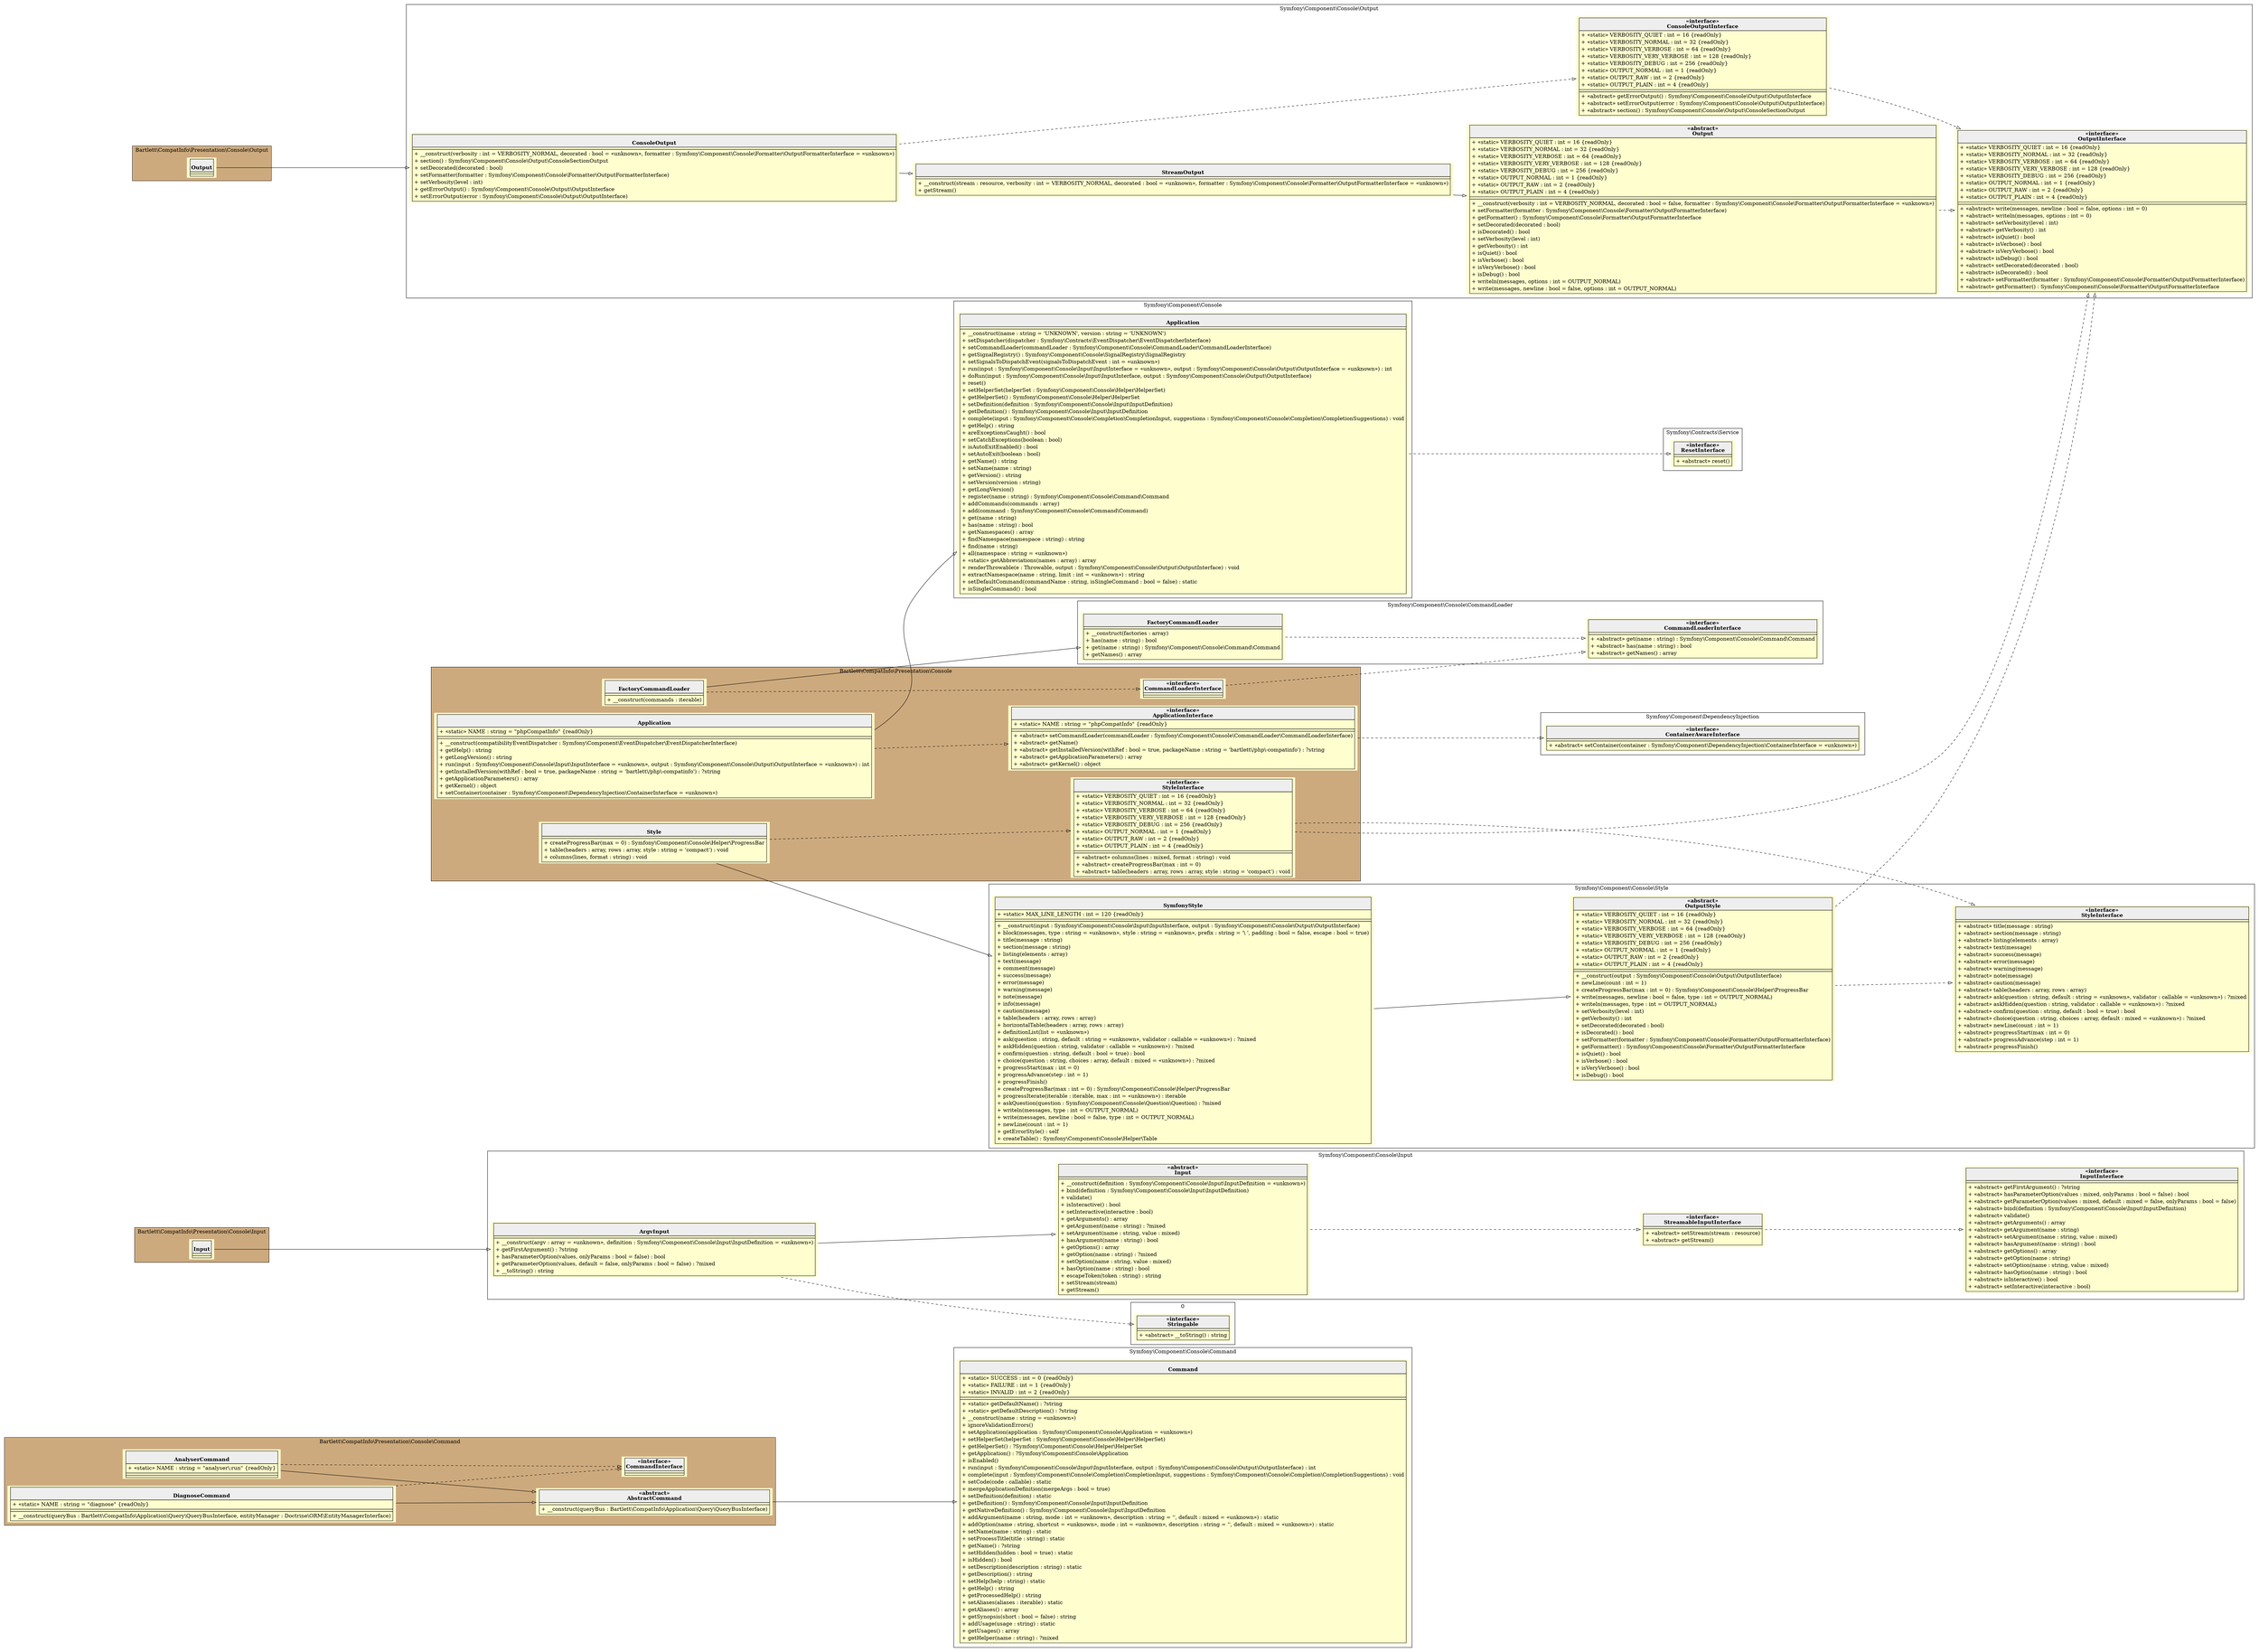 digraph {
  graph [rankdir="LR" bgcolor="transparent"]
  node [fillcolor="#FEFECE" style="filled"]
  subgraph cluster_0 {
    graph [bgcolor="burlywood3"]
    label = "Bartlett\\CompatInfo\\Presentation\\Console\\Command"
    "Bartlett\\CompatInfo\\Presentation\\Console\\Command\\AnalyserCommand" [shape="none" label=<
<table cellspacing="0" border="0" cellborder="1">
    <tr><td bgcolor="#eeeeee"><b><br/>AnalyserCommand</b></td></tr>
    <tr><td><table border="0" cellspacing="0" cellpadding="2">
    <tr><td align="left">+ «static» NAME : string = "analyser\:run" {readOnly}</td></tr>
</table></td></tr>
    <tr><td></td></tr>
    <tr><td></td></tr>
</table>>]
    "Bartlett\\CompatInfo\\Presentation\\Console\\Command\\AbstractCommand" [shape="none" label=<
<table cellspacing="0" border="0" cellborder="1">
    <tr><td bgcolor="#eeeeee"><b>«abstract»<br/>AbstractCommand</b></td></tr>
    <tr><td></td></tr>
    <tr><td><table border="0" cellspacing="0" cellpadding="2">
    <tr><td align="left">+ __construct(queryBus : Bartlett\\CompatInfo\\Application\\Query\\QueryBusInterface)</td></tr>
</table></td></tr>
</table>>]
    "Bartlett\\CompatInfo\\Presentation\\Console\\Command\\CommandInterface" [shape="none" label=<
<table cellspacing="0" border="0" cellborder="1">
    <tr><td bgcolor="#eeeeee"><b>«interface»<br/>CommandInterface</b></td></tr>
    <tr><td></td></tr>
    <tr><td></td></tr>
</table>>]
    "Bartlett\\CompatInfo\\Presentation\\Console\\Command\\DiagnoseCommand" [shape="none" label=<
<table cellspacing="0" border="0" cellborder="1">
    <tr><td bgcolor="#eeeeee"><b><br/>DiagnoseCommand</b></td></tr>
    <tr><td><table border="0" cellspacing="0" cellpadding="2">
    <tr><td align="left">+ «static» NAME : string = "diagnose" {readOnly}</td></tr>
</table></td></tr>
    <tr><td></td></tr>
    <tr><td><table border="0" cellspacing="0" cellpadding="2">
    <tr><td align="left">+ __construct(queryBus : Bartlett\\CompatInfo\\Application\\Query\\QueryBusInterface, entityManager : Doctrine\\ORM\\EntityManagerInterface)</td></tr>
</table></td></tr>
</table>>]
  }
  subgraph cluster_1 {
    label = "Symfony\\Component\\Console\\Command"
    "Symfony\\Component\\Console\\Command\\Command" [shape="none" label=<
<table cellspacing="0" border="0" cellborder="1">
    <tr><td bgcolor="#eeeeee"><b><br/>Command</b></td></tr>
    <tr><td><table border="0" cellspacing="0" cellpadding="2">
    <tr><td align="left">+ «static» SUCCESS : int = 0 {readOnly}</td></tr>
    <tr><td align="left">+ «static» FAILURE : int = 1 {readOnly}</td></tr>
    <tr><td align="left">+ «static» INVALID : int = 2 {readOnly}</td></tr>
</table></td></tr>
    <tr><td></td></tr>
    <tr><td><table border="0" cellspacing="0" cellpadding="2">
    <tr><td align="left">+ «static» getDefaultName() : ?string</td></tr>
    <tr><td align="left">+ «static» getDefaultDescription() : ?string</td></tr>
    <tr><td align="left">+ __construct(name : string = «unknown»)</td></tr>
    <tr><td align="left">+ ignoreValidationErrors()</td></tr>
    <tr><td align="left">+ setApplication(application : Symfony\\Component\\Console\\Application = «unknown»)</td></tr>
    <tr><td align="left">+ setHelperSet(helperSet : Symfony\\Component\\Console\\Helper\\HelperSet)</td></tr>
    <tr><td align="left">+ getHelperSet() : ?Symfony\\Component\\Console\\Helper\\HelperSet</td></tr>
    <tr><td align="left">+ getApplication() : ?Symfony\\Component\\Console\\Application</td></tr>
    <tr><td align="left">+ isEnabled()</td></tr>
    <tr><td align="left">+ run(input : Symfony\\Component\\Console\\Input\\InputInterface, output : Symfony\\Component\\Console\\Output\\OutputInterface) : int</td></tr>
    <tr><td align="left">+ complete(input : Symfony\\Component\\Console\\Completion\\CompletionInput, suggestions : Symfony\\Component\\Console\\Completion\\CompletionSuggestions) : void</td></tr>
    <tr><td align="left">+ setCode(code : callable) : static</td></tr>
    <tr><td align="left">+ mergeApplicationDefinition(mergeArgs : bool = true)</td></tr>
    <tr><td align="left">+ setDefinition(definition) : static</td></tr>
    <tr><td align="left">+ getDefinition() : Symfony\\Component\\Console\\Input\\InputDefinition</td></tr>
    <tr><td align="left">+ getNativeDefinition() : Symfony\\Component\\Console\\Input\\InputDefinition</td></tr>
    <tr><td align="left">+ addArgument(name : string, mode : int = «unknown», description : string = '', default : mixed = «unknown») : static</td></tr>
    <tr><td align="left">+ addOption(name : string, shortcut = «unknown», mode : int = «unknown», description : string = '', default : mixed = «unknown») : static</td></tr>
    <tr><td align="left">+ setName(name : string) : static</td></tr>
    <tr><td align="left">+ setProcessTitle(title : string) : static</td></tr>
    <tr><td align="left">+ getName() : ?string</td></tr>
    <tr><td align="left">+ setHidden(hidden : bool = true) : static</td></tr>
    <tr><td align="left">+ isHidden() : bool</td></tr>
    <tr><td align="left">+ setDescription(description : string) : static</td></tr>
    <tr><td align="left">+ getDescription() : string</td></tr>
    <tr><td align="left">+ setHelp(help : string) : static</td></tr>
    <tr><td align="left">+ getHelp() : string</td></tr>
    <tr><td align="left">+ getProcessedHelp() : string</td></tr>
    <tr><td align="left">+ setAliases(aliases : iterable) : static</td></tr>
    <tr><td align="left">+ getAliases() : array</td></tr>
    <tr><td align="left">+ getSynopsis(short : bool = false) : string</td></tr>
    <tr><td align="left">+ addUsage(usage : string) : static</td></tr>
    <tr><td align="left">+ getUsages() : array</td></tr>
    <tr><td align="left">+ getHelper(name : string) : ?mixed</td></tr>
</table></td></tr>
</table>>]
  }
  subgraph cluster_2 {
    graph [bgcolor="burlywood3"]
    label = "Bartlett\\CompatInfo\\Presentation\\Console\\Input"
    "Bartlett\\CompatInfo\\Presentation\\Console\\Input\\Input" [shape="none" label=<
<table cellspacing="0" border="0" cellborder="1">
    <tr><td bgcolor="#eeeeee"><b><br/>Input</b></td></tr>
    <tr><td></td></tr>
    <tr><td></td></tr>
</table>>]
  }
  subgraph cluster_3 {
    label = "Symfony\\Component\\Console\\Input"
    "Symfony\\Component\\Console\\Input\\ArgvInput" [shape="none" label=<
<table cellspacing="0" border="0" cellborder="1">
    <tr><td bgcolor="#eeeeee"><b><br/>ArgvInput</b></td></tr>
    <tr><td></td></tr>
    <tr><td><table border="0" cellspacing="0" cellpadding="2">
    <tr><td align="left">+ __construct(argv : array = «unknown», definition : Symfony\\Component\\Console\\Input\\InputDefinition = «unknown»)</td></tr>
    <tr><td align="left">+ getFirstArgument() : ?string</td></tr>
    <tr><td align="left">+ hasParameterOption(values, onlyParams : bool = false) : bool</td></tr>
    <tr><td align="left">+ getParameterOption(values, default = false, onlyParams : bool = false) : ?mixed</td></tr>
    <tr><td align="left">+ __toString() : string</td></tr>
</table></td></tr>
</table>>]
    "Symfony\\Component\\Console\\Input\\Input" [shape="none" label=<
<table cellspacing="0" border="0" cellborder="1">
    <tr><td bgcolor="#eeeeee"><b>«abstract»<br/>Input</b></td></tr>
    <tr><td></td></tr>
    <tr><td><table border="0" cellspacing="0" cellpadding="2">
    <tr><td align="left">+ __construct(definition : Symfony\\Component\\Console\\Input\\InputDefinition = «unknown»)</td></tr>
    <tr><td align="left">+ bind(definition : Symfony\\Component\\Console\\Input\\InputDefinition)</td></tr>
    <tr><td align="left">+ validate()</td></tr>
    <tr><td align="left">+ isInteractive() : bool</td></tr>
    <tr><td align="left">+ setInteractive(interactive : bool)</td></tr>
    <tr><td align="left">+ getArguments() : array</td></tr>
    <tr><td align="left">+ getArgument(name : string) : ?mixed</td></tr>
    <tr><td align="left">+ setArgument(name : string, value : mixed)</td></tr>
    <tr><td align="left">+ hasArgument(name : string) : bool</td></tr>
    <tr><td align="left">+ getOptions() : array</td></tr>
    <tr><td align="left">+ getOption(name : string) : ?mixed</td></tr>
    <tr><td align="left">+ setOption(name : string, value : mixed)</td></tr>
    <tr><td align="left">+ hasOption(name : string) : bool</td></tr>
    <tr><td align="left">+ escapeToken(token : string) : string</td></tr>
    <tr><td align="left">+ setStream(stream)</td></tr>
    <tr><td align="left">+ getStream()</td></tr>
</table></td></tr>
</table>>]
    "Symfony\\Component\\Console\\Input\\StreamableInputInterface" [shape="none" label=<
<table cellspacing="0" border="0" cellborder="1">
    <tr><td bgcolor="#eeeeee"><b>«interface»<br/>StreamableInputInterface</b></td></tr>
    <tr><td></td></tr>
    <tr><td><table border="0" cellspacing="0" cellpadding="2">
    <tr><td align="left">+ «abstract» setStream(stream : resource)</td></tr>
    <tr><td align="left">+ «abstract» getStream()</td></tr>
</table></td></tr>
</table>>]
    "Symfony\\Component\\Console\\Input\\InputInterface" [shape="none" label=<
<table cellspacing="0" border="0" cellborder="1">
    <tr><td bgcolor="#eeeeee"><b>«interface»<br/>InputInterface</b></td></tr>
    <tr><td></td></tr>
    <tr><td><table border="0" cellspacing="0" cellpadding="2">
    <tr><td align="left">+ «abstract» getFirstArgument() : ?string</td></tr>
    <tr><td align="left">+ «abstract» hasParameterOption(values : mixed, onlyParams : bool = false) : bool</td></tr>
    <tr><td align="left">+ «abstract» getParameterOption(values : mixed, default : mixed = false, onlyParams : bool = false)</td></tr>
    <tr><td align="left">+ «abstract» bind(definition : Symfony\\Component\\Console\\Input\\InputDefinition)</td></tr>
    <tr><td align="left">+ «abstract» validate()</td></tr>
    <tr><td align="left">+ «abstract» getArguments() : array</td></tr>
    <tr><td align="left">+ «abstract» getArgument(name : string)</td></tr>
    <tr><td align="left">+ «abstract» setArgument(name : string, value : mixed)</td></tr>
    <tr><td align="left">+ «abstract» hasArgument(name : string) : bool</td></tr>
    <tr><td align="left">+ «abstract» getOptions() : array</td></tr>
    <tr><td align="left">+ «abstract» getOption(name : string)</td></tr>
    <tr><td align="left">+ «abstract» setOption(name : string, value : mixed)</td></tr>
    <tr><td align="left">+ «abstract» hasOption(name : string) : bool</td></tr>
    <tr><td align="left">+ «abstract» isInteractive() : bool</td></tr>
    <tr><td align="left">+ «abstract» setInteractive(interactive : bool)</td></tr>
</table></td></tr>
</table>>]
  }
  subgraph cluster_4 {
    label = 0
    "Stringable" [shape="none" label=<
<table cellspacing="0" border="0" cellborder="1">
    <tr><td bgcolor="#eeeeee"><b>«interface»<br/>Stringable</b></td></tr>
    <tr><td></td></tr>
    <tr><td><table border="0" cellspacing="0" cellpadding="2">
    <tr><td align="left">+ «abstract» __toString() : string</td></tr>
</table></td></tr>
</table>>]
  }
  subgraph cluster_5 {
    graph [bgcolor="burlywood3"]
    label = "Bartlett\\CompatInfo\\Presentation\\Console\\Output"
    "Bartlett\\CompatInfo\\Presentation\\Console\\Output\\Output" [shape="none" label=<
<table cellspacing="0" border="0" cellborder="1">
    <tr><td bgcolor="#eeeeee"><b><br/>Output</b></td></tr>
    <tr><td></td></tr>
    <tr><td></td></tr>
</table>>]
  }
  subgraph cluster_6 {
    label = "Symfony\\Component\\Console\\Output"
    "Symfony\\Component\\Console\\Output\\ConsoleOutput" [shape="none" label=<
<table cellspacing="0" border="0" cellborder="1">
    <tr><td bgcolor="#eeeeee"><b><br/>ConsoleOutput</b></td></tr>
    <tr><td></td></tr>
    <tr><td><table border="0" cellspacing="0" cellpadding="2">
    <tr><td align="left">+ __construct(verbosity : int = VERBOSITY_NORMAL, decorated : bool = «unknown», formatter : Symfony\\Component\\Console\\Formatter\\OutputFormatterInterface = «unknown»)</td></tr>
    <tr><td align="left">+ section() : Symfony\\Component\\Console\\Output\\ConsoleSectionOutput</td></tr>
    <tr><td align="left">+ setDecorated(decorated : bool)</td></tr>
    <tr><td align="left">+ setFormatter(formatter : Symfony\\Component\\Console\\Formatter\\OutputFormatterInterface)</td></tr>
    <tr><td align="left">+ setVerbosity(level : int)</td></tr>
    <tr><td align="left">+ getErrorOutput() : Symfony\\Component\\Console\\Output\\OutputInterface</td></tr>
    <tr><td align="left">+ setErrorOutput(error : Symfony\\Component\\Console\\Output\\OutputInterface)</td></tr>
</table></td></tr>
</table>>]
    "Symfony\\Component\\Console\\Output\\StreamOutput" [shape="none" label=<
<table cellspacing="0" border="0" cellborder="1">
    <tr><td bgcolor="#eeeeee"><b><br/>StreamOutput</b></td></tr>
    <tr><td></td></tr>
    <tr><td><table border="0" cellspacing="0" cellpadding="2">
    <tr><td align="left">+ __construct(stream : resource, verbosity : int = VERBOSITY_NORMAL, decorated : bool = «unknown», formatter : Symfony\\Component\\Console\\Formatter\\OutputFormatterInterface = «unknown»)</td></tr>
    <tr><td align="left">+ getStream()</td></tr>
</table></td></tr>
</table>>]
    "Symfony\\Component\\Console\\Output\\Output" [shape="none" label=<
<table cellspacing="0" border="0" cellborder="1">
    <tr><td bgcolor="#eeeeee"><b>«abstract»<br/>Output</b></td></tr>
    <tr><td><table border="0" cellspacing="0" cellpadding="2">
    <tr><td align="left">+ «static» VERBOSITY_QUIET : int = 16 {readOnly}</td></tr>
    <tr><td align="left">+ «static» VERBOSITY_NORMAL : int = 32 {readOnly}</td></tr>
    <tr><td align="left">+ «static» VERBOSITY_VERBOSE : int = 64 {readOnly}</td></tr>
    <tr><td align="left">+ «static» VERBOSITY_VERY_VERBOSE : int = 128 {readOnly}</td></tr>
    <tr><td align="left">+ «static» VERBOSITY_DEBUG : int = 256 {readOnly}</td></tr>
    <tr><td align="left">+ «static» OUTPUT_NORMAL : int = 1 {readOnly}</td></tr>
    <tr><td align="left">+ «static» OUTPUT_RAW : int = 2 {readOnly}</td></tr>
    <tr><td align="left">+ «static» OUTPUT_PLAIN : int = 4 {readOnly}</td></tr>
</table></td></tr>
    <tr><td></td></tr>
    <tr><td><table border="0" cellspacing="0" cellpadding="2">
    <tr><td align="left">+ __construct(verbosity : int = VERBOSITY_NORMAL, decorated : bool = false, formatter : Symfony\\Component\\Console\\Formatter\\OutputFormatterInterface = «unknown»)</td></tr>
    <tr><td align="left">+ setFormatter(formatter : Symfony\\Component\\Console\\Formatter\\OutputFormatterInterface)</td></tr>
    <tr><td align="left">+ getFormatter() : Symfony\\Component\\Console\\Formatter\\OutputFormatterInterface</td></tr>
    <tr><td align="left">+ setDecorated(decorated : bool)</td></tr>
    <tr><td align="left">+ isDecorated() : bool</td></tr>
    <tr><td align="left">+ setVerbosity(level : int)</td></tr>
    <tr><td align="left">+ getVerbosity() : int</td></tr>
    <tr><td align="left">+ isQuiet() : bool</td></tr>
    <tr><td align="left">+ isVerbose() : bool</td></tr>
    <tr><td align="left">+ isVeryVerbose() : bool</td></tr>
    <tr><td align="left">+ isDebug() : bool</td></tr>
    <tr><td align="left">+ writeln(messages, options : int = OUTPUT_NORMAL)</td></tr>
    <tr><td align="left">+ write(messages, newline : bool = false, options : int = OUTPUT_NORMAL)</td></tr>
</table></td></tr>
</table>>]
    "Symfony\\Component\\Console\\Output\\OutputInterface" [shape="none" label=<
<table cellspacing="0" border="0" cellborder="1">
    <tr><td bgcolor="#eeeeee"><b>«interface»<br/>OutputInterface</b></td></tr>
    <tr><td><table border="0" cellspacing="0" cellpadding="2">
    <tr><td align="left">+ «static» VERBOSITY_QUIET : int = 16 {readOnly}</td></tr>
    <tr><td align="left">+ «static» VERBOSITY_NORMAL : int = 32 {readOnly}</td></tr>
    <tr><td align="left">+ «static» VERBOSITY_VERBOSE : int = 64 {readOnly}</td></tr>
    <tr><td align="left">+ «static» VERBOSITY_VERY_VERBOSE : int = 128 {readOnly}</td></tr>
    <tr><td align="left">+ «static» VERBOSITY_DEBUG : int = 256 {readOnly}</td></tr>
    <tr><td align="left">+ «static» OUTPUT_NORMAL : int = 1 {readOnly}</td></tr>
    <tr><td align="left">+ «static» OUTPUT_RAW : int = 2 {readOnly}</td></tr>
    <tr><td align="left">+ «static» OUTPUT_PLAIN : int = 4 {readOnly}</td></tr>
</table></td></tr>
    <tr><td></td></tr>
    <tr><td><table border="0" cellspacing="0" cellpadding="2">
    <tr><td align="left">+ «abstract» write(messages, newline : bool = false, options : int = 0)</td></tr>
    <tr><td align="left">+ «abstract» writeln(messages, options : int = 0)</td></tr>
    <tr><td align="left">+ «abstract» setVerbosity(level : int)</td></tr>
    <tr><td align="left">+ «abstract» getVerbosity() : int</td></tr>
    <tr><td align="left">+ «abstract» isQuiet() : bool</td></tr>
    <tr><td align="left">+ «abstract» isVerbose() : bool</td></tr>
    <tr><td align="left">+ «abstract» isVeryVerbose() : bool</td></tr>
    <tr><td align="left">+ «abstract» isDebug() : bool</td></tr>
    <tr><td align="left">+ «abstract» setDecorated(decorated : bool)</td></tr>
    <tr><td align="left">+ «abstract» isDecorated() : bool</td></tr>
    <tr><td align="left">+ «abstract» setFormatter(formatter : Symfony\\Component\\Console\\Formatter\\OutputFormatterInterface)</td></tr>
    <tr><td align="left">+ «abstract» getFormatter() : Symfony\\Component\\Console\\Formatter\\OutputFormatterInterface</td></tr>
</table></td></tr>
</table>>]
    "Symfony\\Component\\Console\\Output\\ConsoleOutputInterface" [shape="none" label=<
<table cellspacing="0" border="0" cellborder="1">
    <tr><td bgcolor="#eeeeee"><b>«interface»<br/>ConsoleOutputInterface</b></td></tr>
    <tr><td><table border="0" cellspacing="0" cellpadding="2">
    <tr><td align="left">+ «static» VERBOSITY_QUIET : int = 16 {readOnly}</td></tr>
    <tr><td align="left">+ «static» VERBOSITY_NORMAL : int = 32 {readOnly}</td></tr>
    <tr><td align="left">+ «static» VERBOSITY_VERBOSE : int = 64 {readOnly}</td></tr>
    <tr><td align="left">+ «static» VERBOSITY_VERY_VERBOSE : int = 128 {readOnly}</td></tr>
    <tr><td align="left">+ «static» VERBOSITY_DEBUG : int = 256 {readOnly}</td></tr>
    <tr><td align="left">+ «static» OUTPUT_NORMAL : int = 1 {readOnly}</td></tr>
    <tr><td align="left">+ «static» OUTPUT_RAW : int = 2 {readOnly}</td></tr>
    <tr><td align="left">+ «static» OUTPUT_PLAIN : int = 4 {readOnly}</td></tr>
</table></td></tr>
    <tr><td></td></tr>
    <tr><td><table border="0" cellspacing="0" cellpadding="2">
    <tr><td align="left">+ «abstract» getErrorOutput() : Symfony\\Component\\Console\\Output\\OutputInterface</td></tr>
    <tr><td align="left">+ «abstract» setErrorOutput(error : Symfony\\Component\\Console\\Output\\OutputInterface)</td></tr>
    <tr><td align="left">+ «abstract» section() : Symfony\\Component\\Console\\Output\\ConsoleSectionOutput</td></tr>
</table></td></tr>
</table>>]
  }
  subgraph cluster_7 {
    graph [bgcolor="burlywood3"]
    label = "Bartlett\\CompatInfo\\Presentation\\Console"
    "Bartlett\\CompatInfo\\Presentation\\Console\\Application" [shape="none" label=<
<table cellspacing="0" border="0" cellborder="1">
    <tr><td bgcolor="#eeeeee"><b><br/>Application</b></td></tr>
    <tr><td><table border="0" cellspacing="0" cellpadding="2">
    <tr><td align="left">+ «static» NAME : string = "phpCompatInfo" {readOnly}</td></tr>
</table></td></tr>
    <tr><td></td></tr>
    <tr><td><table border="0" cellspacing="0" cellpadding="2">
    <tr><td align="left">+ __construct(compatibilityEventDispatcher : Symfony\\Component\\EventDispatcher\\EventDispatcherInterface)</td></tr>
    <tr><td align="left">+ getHelp() : string</td></tr>
    <tr><td align="left">+ getLongVersion() : string</td></tr>
    <tr><td align="left">+ run(input : Symfony\\Component\\Console\\Input\\InputInterface = «unknown», output : Symfony\\Component\\Console\\Output\\OutputInterface = «unknown») : int</td></tr>
    <tr><td align="left">+ getInstalledVersion(withRef : bool = true, packageName : string = 'bartlett\/php\-compatinfo') : ?string</td></tr>
    <tr><td align="left">+ getApplicationParameters() : array</td></tr>
    <tr><td align="left">+ getKernel() : object</td></tr>
    <tr><td align="left">+ setContainer(container : Symfony\\Component\\DependencyInjection\\ContainerInterface = «unknown»)</td></tr>
</table></td></tr>
</table>>]
    "Bartlett\\CompatInfo\\Presentation\\Console\\ApplicationInterface" [shape="none" label=<
<table cellspacing="0" border="0" cellborder="1">
    <tr><td bgcolor="#eeeeee"><b>«interface»<br/>ApplicationInterface</b></td></tr>
    <tr><td><table border="0" cellspacing="0" cellpadding="2">
    <tr><td align="left">+ «static» NAME : string = "phpCompatInfo" {readOnly}</td></tr>
</table></td></tr>
    <tr><td></td></tr>
    <tr><td><table border="0" cellspacing="0" cellpadding="2">
    <tr><td align="left">+ «abstract» setCommandLoader(commandLoader : Symfony\\Component\\Console\\CommandLoader\\CommandLoaderInterface)</td></tr>
    <tr><td align="left">+ «abstract» getName()</td></tr>
    <tr><td align="left">+ «abstract» getInstalledVersion(withRef : bool = true, packageName : string = 'bartlett\/php\-compatinfo') : ?string</td></tr>
    <tr><td align="left">+ «abstract» getApplicationParameters() : array</td></tr>
    <tr><td align="left">+ «abstract» getKernel() : object</td></tr>
</table></td></tr>
</table>>]
    "Bartlett\\CompatInfo\\Presentation\\Console\\CommandLoaderInterface" [shape="none" label=<
<table cellspacing="0" border="0" cellborder="1">
    <tr><td bgcolor="#eeeeee"><b>«interface»<br/>CommandLoaderInterface</b></td></tr>
    <tr><td></td></tr>
    <tr><td></td></tr>
</table>>]
    "Bartlett\\CompatInfo\\Presentation\\Console\\FactoryCommandLoader" [shape="none" label=<
<table cellspacing="0" border="0" cellborder="1">
    <tr><td bgcolor="#eeeeee"><b><br/>FactoryCommandLoader</b></td></tr>
    <tr><td></td></tr>
    <tr><td><table border="0" cellspacing="0" cellpadding="2">
    <tr><td align="left">+ __construct(commands : iterable)</td></tr>
</table></td></tr>
</table>>]
    "Bartlett\\CompatInfo\\Presentation\\Console\\Style" [shape="none" label=<
<table cellspacing="0" border="0" cellborder="1">
    <tr><td bgcolor="#eeeeee"><b><br/>Style</b></td></tr>
    <tr><td></td></tr>
    <tr><td><table border="0" cellspacing="0" cellpadding="2">
    <tr><td align="left">+ createProgressBar(max = 0) : Symfony\\Component\\Console\\Helper\\ProgressBar</td></tr>
    <tr><td align="left">+ table(headers : array, rows : array, style : string = 'compact') : void</td></tr>
    <tr><td align="left">+ columns(lines, format : string) : void</td></tr>
</table></td></tr>
</table>>]
    "Bartlett\\CompatInfo\\Presentation\\Console\\StyleInterface" [shape="none" label=<
<table cellspacing="0" border="0" cellborder="1">
    <tr><td bgcolor="#eeeeee"><b>«interface»<br/>StyleInterface</b></td></tr>
    <tr><td><table border="0" cellspacing="0" cellpadding="2">
    <tr><td align="left">+ «static» VERBOSITY_QUIET : int = 16 {readOnly}</td></tr>
    <tr><td align="left">+ «static» VERBOSITY_NORMAL : int = 32 {readOnly}</td></tr>
    <tr><td align="left">+ «static» VERBOSITY_VERBOSE : int = 64 {readOnly}</td></tr>
    <tr><td align="left">+ «static» VERBOSITY_VERY_VERBOSE : int = 128 {readOnly}</td></tr>
    <tr><td align="left">+ «static» VERBOSITY_DEBUG : int = 256 {readOnly}</td></tr>
    <tr><td align="left">+ «static» OUTPUT_NORMAL : int = 1 {readOnly}</td></tr>
    <tr><td align="left">+ «static» OUTPUT_RAW : int = 2 {readOnly}</td></tr>
    <tr><td align="left">+ «static» OUTPUT_PLAIN : int = 4 {readOnly}</td></tr>
</table></td></tr>
    <tr><td></td></tr>
    <tr><td><table border="0" cellspacing="0" cellpadding="2">
    <tr><td align="left">+ «abstract» columns(lines : mixed, format : string) : void</td></tr>
    <tr><td align="left">+ «abstract» createProgressBar(max : int = 0)</td></tr>
    <tr><td align="left">+ «abstract» table(headers : array, rows : array, style : string = 'compact') : void</td></tr>
</table></td></tr>
</table>>]
  }
  subgraph cluster_8 {
    label = "Symfony\\Component\\Console"
    "Symfony\\Component\\Console\\Application" [shape="none" label=<
<table cellspacing="0" border="0" cellborder="1">
    <tr><td bgcolor="#eeeeee"><b><br/>Application</b></td></tr>
    <tr><td></td></tr>
    <tr><td><table border="0" cellspacing="0" cellpadding="2">
    <tr><td align="left">+ __construct(name : string = 'UNKNOWN', version : string = 'UNKNOWN')</td></tr>
    <tr><td align="left">+ setDispatcher(dispatcher : Symfony\\Contracts\\EventDispatcher\\EventDispatcherInterface)</td></tr>
    <tr><td align="left">+ setCommandLoader(commandLoader : Symfony\\Component\\Console\\CommandLoader\\CommandLoaderInterface)</td></tr>
    <tr><td align="left">+ getSignalRegistry() : Symfony\\Component\\Console\\SignalRegistry\\SignalRegistry</td></tr>
    <tr><td align="left">+ setSignalsToDispatchEvent(signalsToDispatchEvent : int = «unknown»)</td></tr>
    <tr><td align="left">+ run(input : Symfony\\Component\\Console\\Input\\InputInterface = «unknown», output : Symfony\\Component\\Console\\Output\\OutputInterface = «unknown») : int</td></tr>
    <tr><td align="left">+ doRun(input : Symfony\\Component\\Console\\Input\\InputInterface, output : Symfony\\Component\\Console\\Output\\OutputInterface)</td></tr>
    <tr><td align="left">+ reset()</td></tr>
    <tr><td align="left">+ setHelperSet(helperSet : Symfony\\Component\\Console\\Helper\\HelperSet)</td></tr>
    <tr><td align="left">+ getHelperSet() : Symfony\\Component\\Console\\Helper\\HelperSet</td></tr>
    <tr><td align="left">+ setDefinition(definition : Symfony\\Component\\Console\\Input\\InputDefinition)</td></tr>
    <tr><td align="left">+ getDefinition() : Symfony\\Component\\Console\\Input\\InputDefinition</td></tr>
    <tr><td align="left">+ complete(input : Symfony\\Component\\Console\\Completion\\CompletionInput, suggestions : Symfony\\Component\\Console\\Completion\\CompletionSuggestions) : void</td></tr>
    <tr><td align="left">+ getHelp() : string</td></tr>
    <tr><td align="left">+ areExceptionsCaught() : bool</td></tr>
    <tr><td align="left">+ setCatchExceptions(boolean : bool)</td></tr>
    <tr><td align="left">+ isAutoExitEnabled() : bool</td></tr>
    <tr><td align="left">+ setAutoExit(boolean : bool)</td></tr>
    <tr><td align="left">+ getName() : string</td></tr>
    <tr><td align="left">+ setName(name : string)</td></tr>
    <tr><td align="left">+ getVersion() : string</td></tr>
    <tr><td align="left">+ setVersion(version : string)</td></tr>
    <tr><td align="left">+ getLongVersion()</td></tr>
    <tr><td align="left">+ register(name : string) : Symfony\\Component\\Console\\Command\\Command</td></tr>
    <tr><td align="left">+ addCommands(commands : array)</td></tr>
    <tr><td align="left">+ add(command : Symfony\\Component\\Console\\Command\\Command)</td></tr>
    <tr><td align="left">+ get(name : string)</td></tr>
    <tr><td align="left">+ has(name : string) : bool</td></tr>
    <tr><td align="left">+ getNamespaces() : array</td></tr>
    <tr><td align="left">+ findNamespace(namespace : string) : string</td></tr>
    <tr><td align="left">+ find(name : string)</td></tr>
    <tr><td align="left">+ all(namespace : string = «unknown»)</td></tr>
    <tr><td align="left">+ «static» getAbbreviations(names : array) : array</td></tr>
    <tr><td align="left">+ renderThrowable(e : Throwable, output : Symfony\\Component\\Console\\Output\\OutputInterface) : void</td></tr>
    <tr><td align="left">+ extractNamespace(name : string, limit : int = «unknown») : string</td></tr>
    <tr><td align="left">+ setDefaultCommand(commandName : string, isSingleCommand : bool = false) : static</td></tr>
    <tr><td align="left">+ isSingleCommand() : bool</td></tr>
</table></td></tr>
</table>>]
  }
  subgraph cluster_9 {
    label = "Symfony\\Contracts\\Service"
    "Symfony\\Contracts\\Service\\ResetInterface" [shape="none" label=<
<table cellspacing="0" border="0" cellborder="1">
    <tr><td bgcolor="#eeeeee"><b>«interface»<br/>ResetInterface</b></td></tr>
    <tr><td></td></tr>
    <tr><td><table border="0" cellspacing="0" cellpadding="2">
    <tr><td align="left">+ «abstract» reset()</td></tr>
</table></td></tr>
</table>>]
  }
  subgraph cluster_10 {
    label = "Symfony\\Component\\DependencyInjection"
    "Symfony\\Component\\DependencyInjection\\ContainerAwareInterface" [shape="none" label=<
<table cellspacing="0" border="0" cellborder="1">
    <tr><td bgcolor="#eeeeee"><b>«interface»<br/>ContainerAwareInterface</b></td></tr>
    <tr><td></td></tr>
    <tr><td><table border="0" cellspacing="0" cellpadding="2">
    <tr><td align="left">+ «abstract» setContainer(container : Symfony\\Component\\DependencyInjection\\ContainerInterface = «unknown»)</td></tr>
</table></td></tr>
</table>>]
  }
  subgraph cluster_11 {
    label = "Symfony\\Component\\Console\\CommandLoader"
    "Symfony\\Component\\Console\\CommandLoader\\CommandLoaderInterface" [shape="none" label=<
<table cellspacing="0" border="0" cellborder="1">
    <tr><td bgcolor="#eeeeee"><b>«interface»<br/>CommandLoaderInterface</b></td></tr>
    <tr><td></td></tr>
    <tr><td><table border="0" cellspacing="0" cellpadding="2">
    <tr><td align="left">+ «abstract» get(name : string) : Symfony\\Component\\Console\\Command\\Command</td></tr>
    <tr><td align="left">+ «abstract» has(name : string) : bool</td></tr>
    <tr><td align="left">+ «abstract» getNames() : array</td></tr>
</table></td></tr>
</table>>]
    "Symfony\\Component\\Console\\CommandLoader\\FactoryCommandLoader" [shape="none" label=<
<table cellspacing="0" border="0" cellborder="1">
    <tr><td bgcolor="#eeeeee"><b><br/>FactoryCommandLoader</b></td></tr>
    <tr><td></td></tr>
    <tr><td><table border="0" cellspacing="0" cellpadding="2">
    <tr><td align="left">+ __construct(factories : array)</td></tr>
    <tr><td align="left">+ has(name : string) : bool</td></tr>
    <tr><td align="left">+ get(name : string) : Symfony\\Component\\Console\\Command\\Command</td></tr>
    <tr><td align="left">+ getNames() : array</td></tr>
</table></td></tr>
</table>>]
  }
  subgraph cluster_12 {
    label = "Symfony\\Component\\Console\\Style"
    "Symfony\\Component\\Console\\Style\\SymfonyStyle" [shape="none" label=<
<table cellspacing="0" border="0" cellborder="1">
    <tr><td bgcolor="#eeeeee"><b><br/>SymfonyStyle</b></td></tr>
    <tr><td><table border="0" cellspacing="0" cellpadding="2">
    <tr><td align="left">+ «static» MAX_LINE_LENGTH : int = 120 {readOnly}</td></tr>
</table></td></tr>
    <tr><td></td></tr>
    <tr><td><table border="0" cellspacing="0" cellpadding="2">
    <tr><td align="left">+ __construct(input : Symfony\\Component\\Console\\Input\\InputInterface, output : Symfony\\Component\\Console\\Output\\OutputInterface)</td></tr>
    <tr><td align="left">+ block(messages, type : string = «unknown», style : string = «unknown», prefix : string = '\ ', padding : bool = false, escape : bool = true)</td></tr>
    <tr><td align="left">+ title(message : string)</td></tr>
    <tr><td align="left">+ section(message : string)</td></tr>
    <tr><td align="left">+ listing(elements : array)</td></tr>
    <tr><td align="left">+ text(message)</td></tr>
    <tr><td align="left">+ comment(message)</td></tr>
    <tr><td align="left">+ success(message)</td></tr>
    <tr><td align="left">+ error(message)</td></tr>
    <tr><td align="left">+ warning(message)</td></tr>
    <tr><td align="left">+ note(message)</td></tr>
    <tr><td align="left">+ info(message)</td></tr>
    <tr><td align="left">+ caution(message)</td></tr>
    <tr><td align="left">+ table(headers : array, rows : array)</td></tr>
    <tr><td align="left">+ horizontalTable(headers : array, rows : array)</td></tr>
    <tr><td align="left">+ definitionList(list = «unknown»)</td></tr>
    <tr><td align="left">+ ask(question : string, default : string = «unknown», validator : callable = «unknown») : ?mixed</td></tr>
    <tr><td align="left">+ askHidden(question : string, validator : callable = «unknown») : ?mixed</td></tr>
    <tr><td align="left">+ confirm(question : string, default : bool = true) : bool</td></tr>
    <tr><td align="left">+ choice(question : string, choices : array, default : mixed = «unknown») : ?mixed</td></tr>
    <tr><td align="left">+ progressStart(max : int = 0)</td></tr>
    <tr><td align="left">+ progressAdvance(step : int = 1)</td></tr>
    <tr><td align="left">+ progressFinish()</td></tr>
    <tr><td align="left">+ createProgressBar(max : int = 0) : Symfony\\Component\\Console\\Helper\\ProgressBar</td></tr>
    <tr><td align="left">+ progressIterate(iterable : iterable, max : int = «unknown») : iterable</td></tr>
    <tr><td align="left">+ askQuestion(question : Symfony\\Component\\Console\\Question\\Question) : ?mixed</td></tr>
    <tr><td align="left">+ writeln(messages, type : int = OUTPUT_NORMAL)</td></tr>
    <tr><td align="left">+ write(messages, newline : bool = false, type : int = OUTPUT_NORMAL)</td></tr>
    <tr><td align="left">+ newLine(count : int = 1)</td></tr>
    <tr><td align="left">+ getErrorStyle() : self</td></tr>
    <tr><td align="left">+ createTable() : Symfony\\Component\\Console\\Helper\\Table</td></tr>
</table></td></tr>
</table>>]
    "Symfony\\Component\\Console\\Style\\OutputStyle" [shape="none" label=<
<table cellspacing="0" border="0" cellborder="1">
    <tr><td bgcolor="#eeeeee"><b>«abstract»<br/>OutputStyle</b></td></tr>
    <tr><td><table border="0" cellspacing="0" cellpadding="2">
    <tr><td align="left">+ «static» VERBOSITY_QUIET : int = 16 {readOnly}</td></tr>
    <tr><td align="left">+ «static» VERBOSITY_NORMAL : int = 32 {readOnly}</td></tr>
    <tr><td align="left">+ «static» VERBOSITY_VERBOSE : int = 64 {readOnly}</td></tr>
    <tr><td align="left">+ «static» VERBOSITY_VERY_VERBOSE : int = 128 {readOnly}</td></tr>
    <tr><td align="left">+ «static» VERBOSITY_DEBUG : int = 256 {readOnly}</td></tr>
    <tr><td align="left">+ «static» OUTPUT_NORMAL : int = 1 {readOnly}</td></tr>
    <tr><td align="left">+ «static» OUTPUT_RAW : int = 2 {readOnly}</td></tr>
    <tr><td align="left">+ «static» OUTPUT_PLAIN : int = 4 {readOnly}</td></tr>
</table></td></tr>
    <tr><td></td></tr>
    <tr><td><table border="0" cellspacing="0" cellpadding="2">
    <tr><td align="left">+ __construct(output : Symfony\\Component\\Console\\Output\\OutputInterface)</td></tr>
    <tr><td align="left">+ newLine(count : int = 1)</td></tr>
    <tr><td align="left">+ createProgressBar(max : int = 0) : Symfony\\Component\\Console\\Helper\\ProgressBar</td></tr>
    <tr><td align="left">+ write(messages, newline : bool = false, type : int = OUTPUT_NORMAL)</td></tr>
    <tr><td align="left">+ writeln(messages, type : int = OUTPUT_NORMAL)</td></tr>
    <tr><td align="left">+ setVerbosity(level : int)</td></tr>
    <tr><td align="left">+ getVerbosity() : int</td></tr>
    <tr><td align="left">+ setDecorated(decorated : bool)</td></tr>
    <tr><td align="left">+ isDecorated() : bool</td></tr>
    <tr><td align="left">+ setFormatter(formatter : Symfony\\Component\\Console\\Formatter\\OutputFormatterInterface)</td></tr>
    <tr><td align="left">+ getFormatter() : Symfony\\Component\\Console\\Formatter\\OutputFormatterInterface</td></tr>
    <tr><td align="left">+ isQuiet() : bool</td></tr>
    <tr><td align="left">+ isVerbose() : bool</td></tr>
    <tr><td align="left">+ isVeryVerbose() : bool</td></tr>
    <tr><td align="left">+ isDebug() : bool</td></tr>
</table></td></tr>
</table>>]
    "Symfony\\Component\\Console\\Style\\StyleInterface" [shape="none" label=<
<table cellspacing="0" border="0" cellborder="1">
    <tr><td bgcolor="#eeeeee"><b>«interface»<br/>StyleInterface</b></td></tr>
    <tr><td></td></tr>
    <tr><td><table border="0" cellspacing="0" cellpadding="2">
    <tr><td align="left">+ «abstract» title(message : string)</td></tr>
    <tr><td align="left">+ «abstract» section(message : string)</td></tr>
    <tr><td align="left">+ «abstract» listing(elements : array)</td></tr>
    <tr><td align="left">+ «abstract» text(message)</td></tr>
    <tr><td align="left">+ «abstract» success(message)</td></tr>
    <tr><td align="left">+ «abstract» error(message)</td></tr>
    <tr><td align="left">+ «abstract» warning(message)</td></tr>
    <tr><td align="left">+ «abstract» note(message)</td></tr>
    <tr><td align="left">+ «abstract» caution(message)</td></tr>
    <tr><td align="left">+ «abstract» table(headers : array, rows : array)</td></tr>
    <tr><td align="left">+ «abstract» ask(question : string, default : string = «unknown», validator : callable = «unknown») : ?mixed</td></tr>
    <tr><td align="left">+ «abstract» askHidden(question : string, validator : callable = «unknown») : ?mixed</td></tr>
    <tr><td align="left">+ «abstract» confirm(question : string, default : bool = true) : bool</td></tr>
    <tr><td align="left">+ «abstract» choice(question : string, choices : array, default : mixed = «unknown») : ?mixed</td></tr>
    <tr><td align="left">+ «abstract» newLine(count : int = 1)</td></tr>
    <tr><td align="left">+ «abstract» progressStart(max : int = 0)</td></tr>
    <tr><td align="left">+ «abstract» progressAdvance(step : int = 1)</td></tr>
    <tr><td align="left">+ «abstract» progressFinish()</td></tr>
</table></td></tr>
</table>>]
  }
  "Bartlett\\CompatInfo\\Presentation\\Console\\Command\\AbstractCommand" -> "Symfony\\Component\\Console\\Command\\Command" [arrowhead="empty" style="filled"]
  "Bartlett\\CompatInfo\\Presentation\\Console\\Command\\AnalyserCommand" -> "Bartlett\\CompatInfo\\Presentation\\Console\\Command\\AbstractCommand" [arrowhead="empty" style="filled"]
  "Bartlett\\CompatInfo\\Presentation\\Console\\Command\\AnalyserCommand" -> "Bartlett\\CompatInfo\\Presentation\\Console\\Command\\CommandInterface" [arrowhead="empty" style="dashed"]
  "Bartlett\\CompatInfo\\Presentation\\Console\\Command\\DiagnoseCommand" -> "Bartlett\\CompatInfo\\Presentation\\Console\\Command\\AbstractCommand" [arrowhead="empty" style="filled"]
  "Bartlett\\CompatInfo\\Presentation\\Console\\Command\\DiagnoseCommand" -> "Bartlett\\CompatInfo\\Presentation\\Console\\Command\\CommandInterface" [arrowhead="empty" style="dashed"]
  "Symfony\\Component\\Console\\Input\\StreamableInputInterface" -> "Symfony\\Component\\Console\\Input\\InputInterface" [arrowhead="empty" style="dashed"]
  "Symfony\\Component\\Console\\Input\\Input" -> "Symfony\\Component\\Console\\Input\\StreamableInputInterface" [arrowhead="empty" style="dashed"]
  "Symfony\\Component\\Console\\Input\\ArgvInput" -> "Symfony\\Component\\Console\\Input\\Input" [arrowhead="empty" style="filled"]
  "Symfony\\Component\\Console\\Input\\ArgvInput" -> "Stringable" [arrowhead="empty" style="dashed"]
  "Bartlett\\CompatInfo\\Presentation\\Console\\Input\\Input" -> "Symfony\\Component\\Console\\Input\\ArgvInput" [arrowhead="empty" style="filled"]
  "Symfony\\Component\\Console\\Output\\Output" -> "Symfony\\Component\\Console\\Output\\OutputInterface" [arrowhead="empty" style="dashed"]
  "Symfony\\Component\\Console\\Output\\StreamOutput" -> "Symfony\\Component\\Console\\Output\\Output" [arrowhead="empty" style="filled"]
  "Symfony\\Component\\Console\\Output\\ConsoleOutput" -> "Symfony\\Component\\Console\\Output\\StreamOutput" [arrowhead="empty" style="filled"]
  "Symfony\\Component\\Console\\Output\\ConsoleOutputInterface" -> "Symfony\\Component\\Console\\Output\\OutputInterface" [arrowhead="empty" style="dashed"]
  "Symfony\\Component\\Console\\Output\\ConsoleOutput" -> "Symfony\\Component\\Console\\Output\\ConsoleOutputInterface" [arrowhead="empty" style="dashed"]
  "Bartlett\\CompatInfo\\Presentation\\Console\\Output\\Output" -> "Symfony\\Component\\Console\\Output\\ConsoleOutput" [arrowhead="empty" style="filled"]
  "Symfony\\Component\\Console\\Application" -> "Symfony\\Contracts\\Service\\ResetInterface" [arrowhead="empty" style="dashed"]
  "Bartlett\\CompatInfo\\Presentation\\Console\\Application" -> "Symfony\\Component\\Console\\Application" [arrowhead="empty" style="filled"]
  "Bartlett\\CompatInfo\\Presentation\\Console\\ApplicationInterface" -> "Symfony\\Component\\DependencyInjection\\ContainerAwareInterface" [arrowhead="empty" style="dashed"]
  "Bartlett\\CompatInfo\\Presentation\\Console\\Application" -> "Bartlett\\CompatInfo\\Presentation\\Console\\ApplicationInterface" [arrowhead="empty" style="dashed"]
  "Bartlett\\CompatInfo\\Presentation\\Console\\CommandLoaderInterface" -> "Symfony\\Component\\Console\\CommandLoader\\CommandLoaderInterface" [arrowhead="empty" style="dashed"]
  "Symfony\\Component\\Console\\CommandLoader\\FactoryCommandLoader" -> "Symfony\\Component\\Console\\CommandLoader\\CommandLoaderInterface" [arrowhead="empty" style="dashed"]
  "Bartlett\\CompatInfo\\Presentation\\Console\\FactoryCommandLoader" -> "Symfony\\Component\\Console\\CommandLoader\\FactoryCommandLoader" [arrowhead="empty" style="filled"]
  "Bartlett\\CompatInfo\\Presentation\\Console\\FactoryCommandLoader" -> "Bartlett\\CompatInfo\\Presentation\\Console\\CommandLoaderInterface" [arrowhead="empty" style="dashed"]
  "Symfony\\Component\\Console\\Style\\OutputStyle" -> "Symfony\\Component\\Console\\Output\\OutputInterface" [arrowhead="empty" style="dashed"]
  "Symfony\\Component\\Console\\Style\\OutputStyle" -> "Symfony\\Component\\Console\\Style\\StyleInterface" [arrowhead="empty" style="dashed"]
  "Symfony\\Component\\Console\\Style\\SymfonyStyle" -> "Symfony\\Component\\Console\\Style\\OutputStyle" [arrowhead="empty" style="filled"]
  "Bartlett\\CompatInfo\\Presentation\\Console\\Style" -> "Symfony\\Component\\Console\\Style\\SymfonyStyle" [arrowhead="empty" style="filled"]
  "Bartlett\\CompatInfo\\Presentation\\Console\\StyleInterface" -> "Symfony\\Component\\Console\\Style\\StyleInterface" [arrowhead="empty" style="dashed"]
  "Bartlett\\CompatInfo\\Presentation\\Console\\StyleInterface" -> "Symfony\\Component\\Console\\Output\\OutputInterface" [arrowhead="empty" style="dashed"]
  "Bartlett\\CompatInfo\\Presentation\\Console\\Style" -> "Bartlett\\CompatInfo\\Presentation\\Console\\StyleInterface" [arrowhead="empty" style="dashed"]
}
